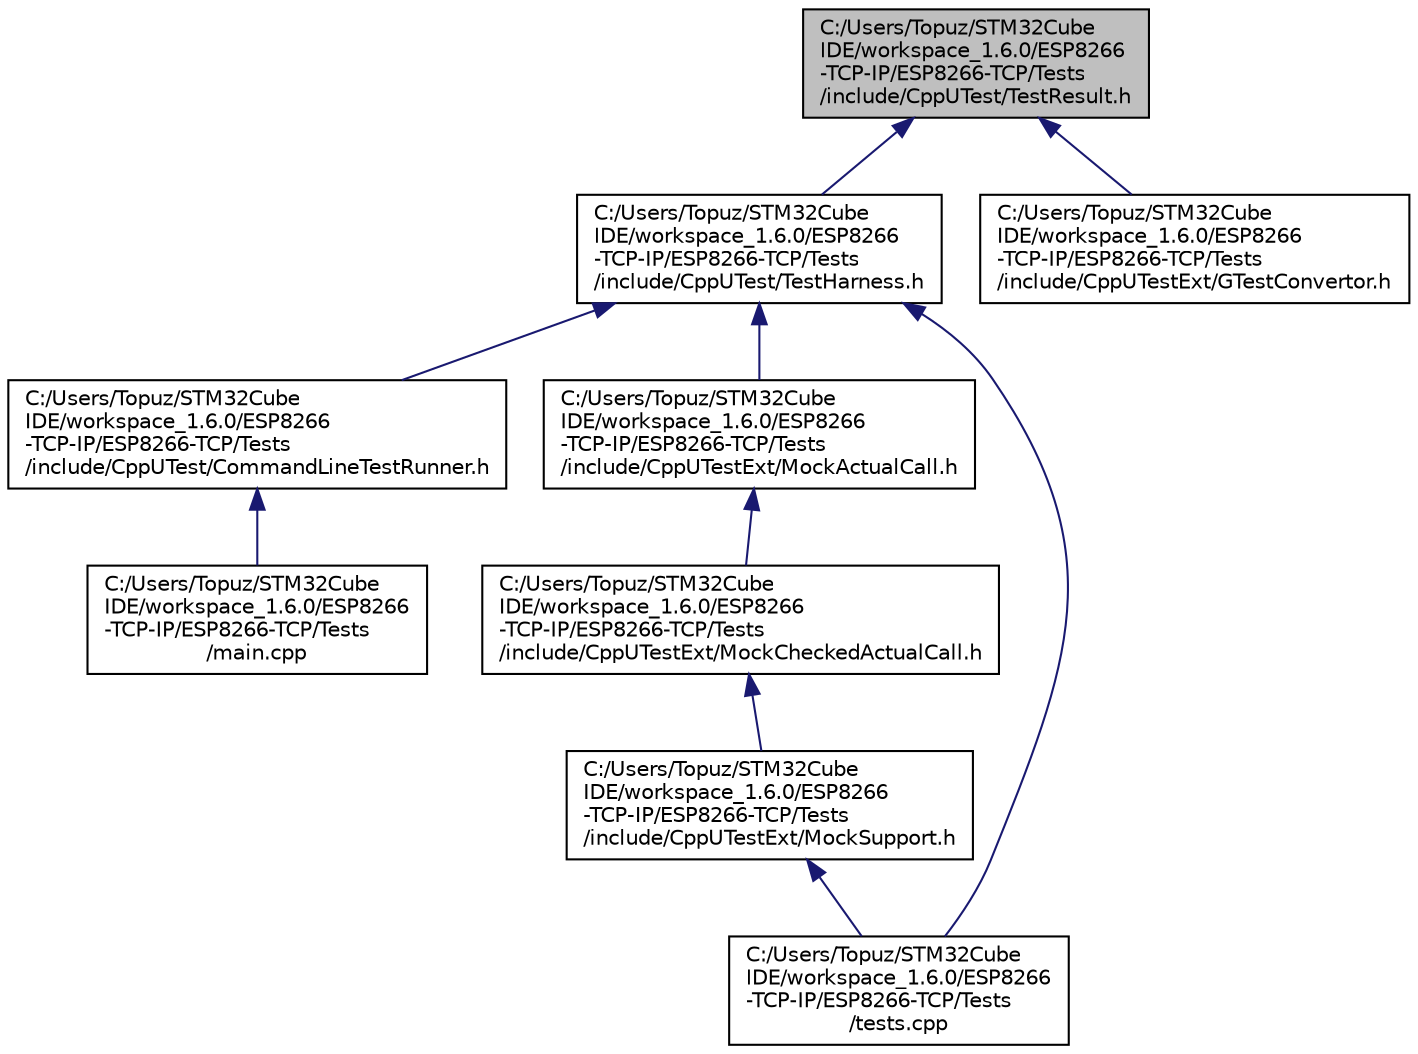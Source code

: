digraph "C:/Users/Topuz/STM32CubeIDE/workspace_1.6.0/ESP8266-TCP-IP/ESP8266-TCP/Tests/include/CppUTest/TestResult.h"
{
 // LATEX_PDF_SIZE
  edge [fontname="Helvetica",fontsize="10",labelfontname="Helvetica",labelfontsize="10"];
  node [fontname="Helvetica",fontsize="10",shape=record];
  Node1 [label="C:/Users/Topuz/STM32Cube\lIDE/workspace_1.6.0/ESP8266\l-TCP-IP/ESP8266-TCP/Tests\l/include/CppUTest/TestResult.h",height=0.2,width=0.4,color="black", fillcolor="grey75", style="filled", fontcolor="black",tooltip=" "];
  Node1 -> Node2 [dir="back",color="midnightblue",fontsize="10",style="solid",fontname="Helvetica"];
  Node2 [label="C:/Users/Topuz/STM32Cube\lIDE/workspace_1.6.0/ESP8266\l-TCP-IP/ESP8266-TCP/Tests\l/include/CppUTest/TestHarness.h",height=0.2,width=0.4,color="black", fillcolor="white", style="filled",URL="$TestHarness_8h.html",tooltip=" "];
  Node2 -> Node3 [dir="back",color="midnightblue",fontsize="10",style="solid",fontname="Helvetica"];
  Node3 [label="C:/Users/Topuz/STM32Cube\lIDE/workspace_1.6.0/ESP8266\l-TCP-IP/ESP8266-TCP/Tests\l/include/CppUTest/CommandLineTestRunner.h",height=0.2,width=0.4,color="black", fillcolor="white", style="filled",URL="$CommandLineTestRunner_8h.html",tooltip=" "];
  Node3 -> Node4 [dir="back",color="midnightblue",fontsize="10",style="solid",fontname="Helvetica"];
  Node4 [label="C:/Users/Topuz/STM32Cube\lIDE/workspace_1.6.0/ESP8266\l-TCP-IP/ESP8266-TCP/Tests\l/main.cpp",height=0.2,width=0.4,color="black", fillcolor="white", style="filled",URL="$main_8cpp.html",tooltip=" "];
  Node2 -> Node5 [dir="back",color="midnightblue",fontsize="10",style="solid",fontname="Helvetica"];
  Node5 [label="C:/Users/Topuz/STM32Cube\lIDE/workspace_1.6.0/ESP8266\l-TCP-IP/ESP8266-TCP/Tests\l/include/CppUTestExt/MockActualCall.h",height=0.2,width=0.4,color="black", fillcolor="white", style="filled",URL="$MockActualCall_8h.html",tooltip=" "];
  Node5 -> Node6 [dir="back",color="midnightblue",fontsize="10",style="solid",fontname="Helvetica"];
  Node6 [label="C:/Users/Topuz/STM32Cube\lIDE/workspace_1.6.0/ESP8266\l-TCP-IP/ESP8266-TCP/Tests\l/include/CppUTestExt/MockCheckedActualCall.h",height=0.2,width=0.4,color="black", fillcolor="white", style="filled",URL="$MockCheckedActualCall_8h.html",tooltip=" "];
  Node6 -> Node7 [dir="back",color="midnightblue",fontsize="10",style="solid",fontname="Helvetica"];
  Node7 [label="C:/Users/Topuz/STM32Cube\lIDE/workspace_1.6.0/ESP8266\l-TCP-IP/ESP8266-TCP/Tests\l/include/CppUTestExt/MockSupport.h",height=0.2,width=0.4,color="black", fillcolor="white", style="filled",URL="$MockSupport_8h.html",tooltip=" "];
  Node7 -> Node8 [dir="back",color="midnightblue",fontsize="10",style="solid",fontname="Helvetica"];
  Node8 [label="C:/Users/Topuz/STM32Cube\lIDE/workspace_1.6.0/ESP8266\l-TCP-IP/ESP8266-TCP/Tests\l/tests.cpp",height=0.2,width=0.4,color="black", fillcolor="white", style="filled",URL="$tests_8cpp.html",tooltip="Source file of the test functions."];
  Node2 -> Node8 [dir="back",color="midnightblue",fontsize="10",style="solid",fontname="Helvetica"];
  Node1 -> Node9 [dir="back",color="midnightblue",fontsize="10",style="solid",fontname="Helvetica"];
  Node9 [label="C:/Users/Topuz/STM32Cube\lIDE/workspace_1.6.0/ESP8266\l-TCP-IP/ESP8266-TCP/Tests\l/include/CppUTestExt/GTestConvertor.h",height=0.2,width=0.4,color="black", fillcolor="white", style="filled",URL="$GTestConvertor_8h.html",tooltip=" "];
}
